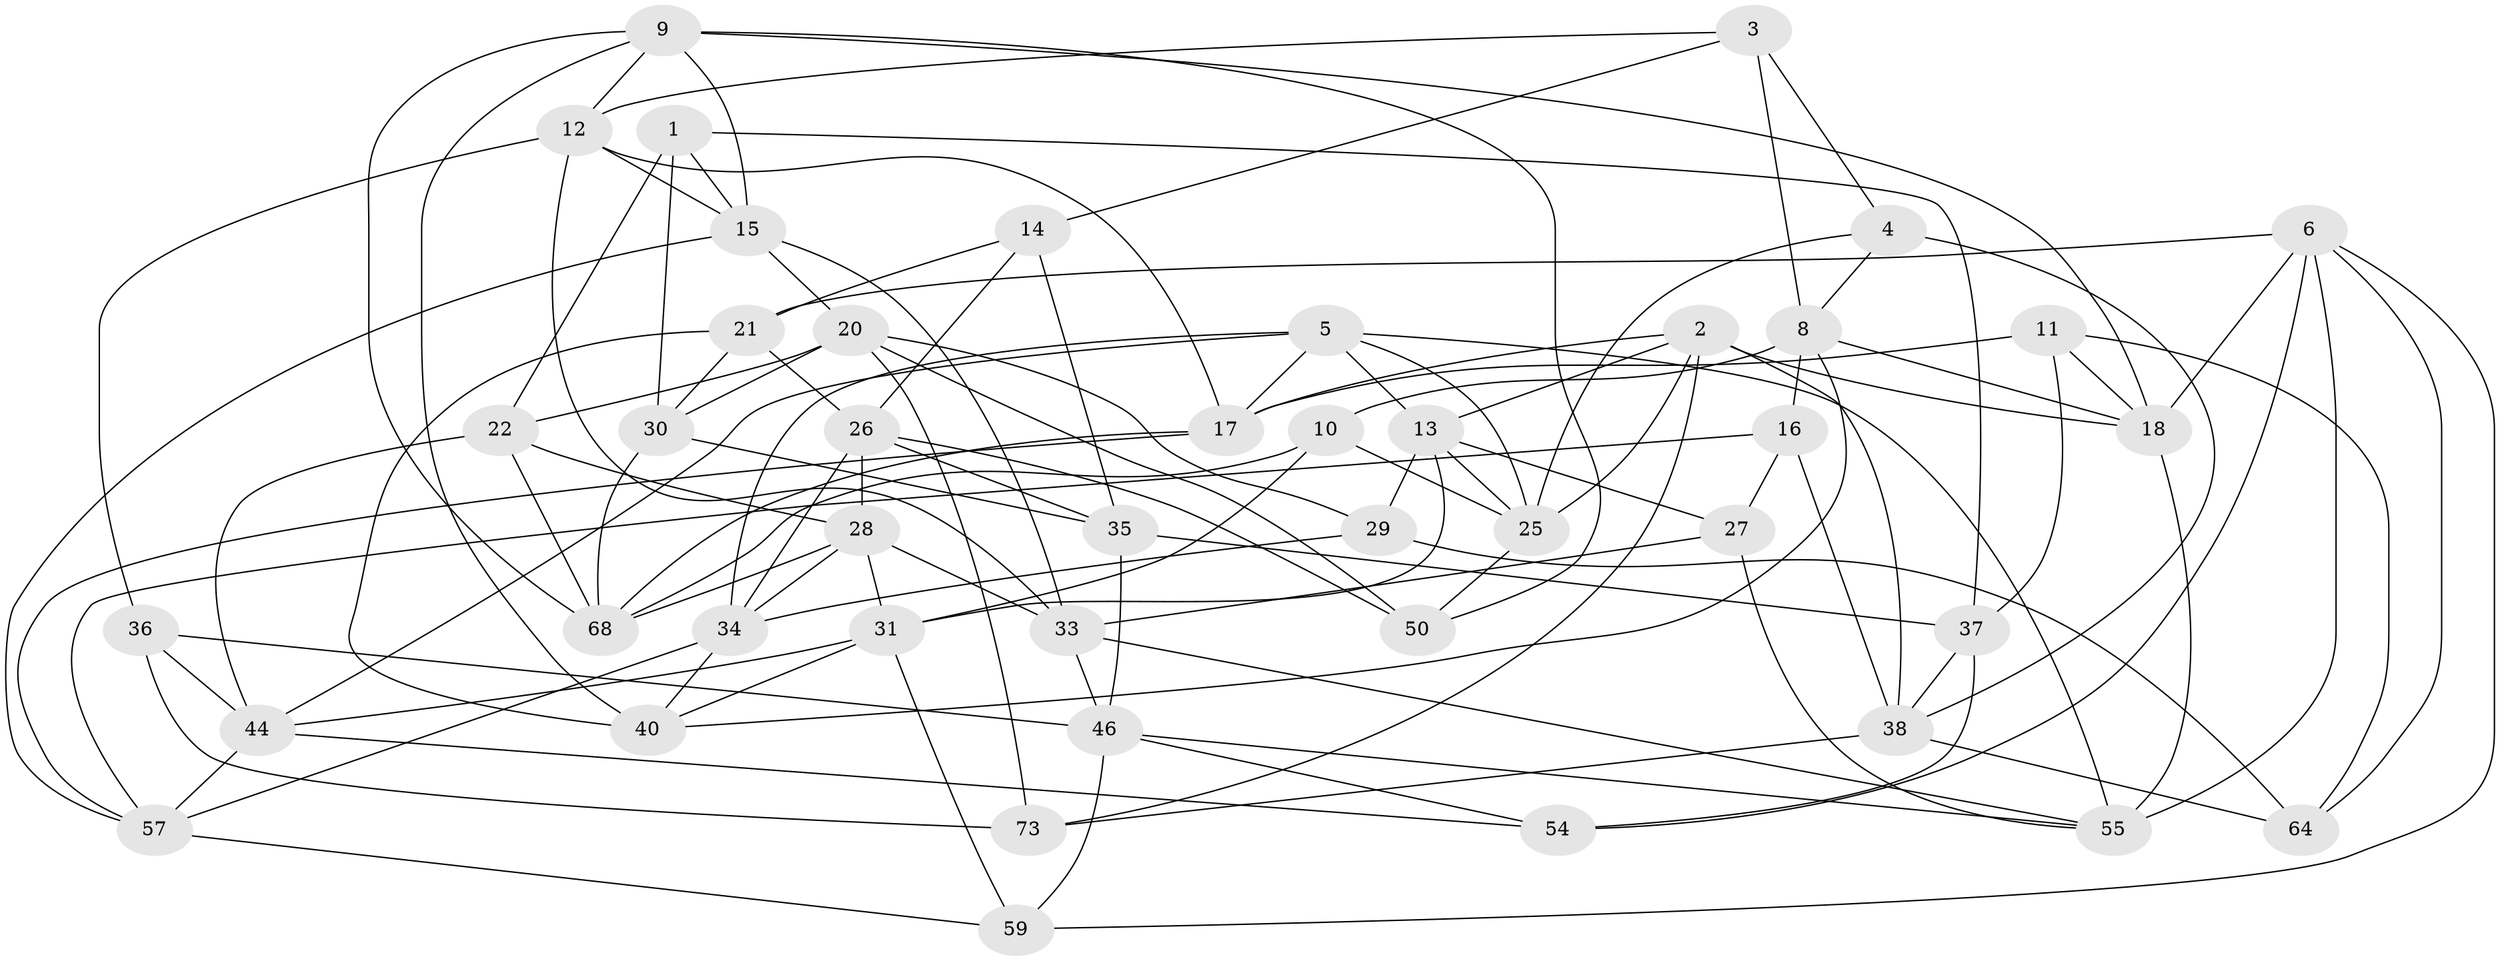 // Generated by graph-tools (version 1.1) at 2025/24/03/03/25 07:24:24]
// undirected, 44 vertices, 114 edges
graph export_dot {
graph [start="1"]
  node [color=gray90,style=filled];
  1 [super="+66"];
  2 [super="+60"];
  3;
  4;
  5 [super="+51"];
  6 [super="+7"];
  8 [super="+52"];
  9 [super="+41"];
  10;
  11;
  12 [super="+62"];
  13 [super="+19"];
  14;
  15 [super="+24"];
  16;
  17 [super="+49"];
  18 [super="+23"];
  20 [super="+42"];
  21 [super="+56"];
  22 [super="+39"];
  25 [super="+43"];
  26 [super="+67"];
  27;
  28 [super="+47"];
  29;
  30 [super="+72"];
  31 [super="+32"];
  33 [super="+65"];
  34 [super="+70"];
  35 [super="+74"];
  36;
  37 [super="+53"];
  38 [super="+48"];
  40 [super="+63"];
  44 [super="+45"];
  46 [super="+61"];
  50;
  54;
  55 [super="+58"];
  57 [super="+71"];
  59;
  64;
  68 [super="+69"];
  73;
  1 -- 30 [weight=2];
  1 -- 22 [weight=2];
  1 -- 37;
  1 -- 15;
  2 -- 18;
  2 -- 38;
  2 -- 13;
  2 -- 73;
  2 -- 17;
  2 -- 25;
  3 -- 14;
  3 -- 4;
  3 -- 12;
  3 -- 8;
  4 -- 25;
  4 -- 8;
  4 -- 38;
  5 -- 44;
  5 -- 34;
  5 -- 55;
  5 -- 17;
  5 -- 13;
  5 -- 25;
  6 -- 64;
  6 -- 54;
  6 -- 21;
  6 -- 18;
  6 -- 59;
  6 -- 55;
  8 -- 18;
  8 -- 16;
  8 -- 10;
  8 -- 40;
  9 -- 68;
  9 -- 15;
  9 -- 12;
  9 -- 40;
  9 -- 18;
  9 -- 50;
  10 -- 25;
  10 -- 68;
  10 -- 31;
  11 -- 64;
  11 -- 18;
  11 -- 17;
  11 -- 37;
  12 -- 17;
  12 -- 15;
  12 -- 36;
  12 -- 33;
  13 -- 29;
  13 -- 31;
  13 -- 27;
  13 -- 25;
  14 -- 35;
  14 -- 26;
  14 -- 21;
  15 -- 57;
  15 -- 20;
  15 -- 33;
  16 -- 27;
  16 -- 57;
  16 -- 38;
  17 -- 57;
  17 -- 68;
  18 -- 55;
  20 -- 73;
  20 -- 29;
  20 -- 50;
  20 -- 30;
  20 -- 22;
  21 -- 30;
  21 -- 40 [weight=2];
  21 -- 26;
  22 -- 68;
  22 -- 28;
  22 -- 44;
  25 -- 50;
  26 -- 28;
  26 -- 50;
  26 -- 34;
  26 -- 35;
  27 -- 55;
  27 -- 33;
  28 -- 31;
  28 -- 33;
  28 -- 34;
  28 -- 68;
  29 -- 64;
  29 -- 34;
  30 -- 35;
  30 -- 68;
  31 -- 59;
  31 -- 44;
  31 -- 40;
  33 -- 46;
  33 -- 55;
  34 -- 57;
  34 -- 40;
  35 -- 37 [weight=2];
  35 -- 46;
  36 -- 46;
  36 -- 73;
  36 -- 44;
  37 -- 54;
  37 -- 38;
  38 -- 73;
  38 -- 64;
  44 -- 54;
  44 -- 57;
  46 -- 54;
  46 -- 59;
  46 -- 55;
  57 -- 59;
}
